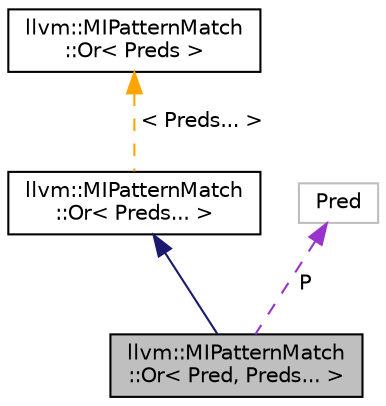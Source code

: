 digraph "llvm::MIPatternMatch::Or&lt; Pred, Preds... &gt;"
{
 // LATEX_PDF_SIZE
  bgcolor="transparent";
  edge [fontname="Helvetica",fontsize="10",labelfontname="Helvetica",labelfontsize="10"];
  node [fontname="Helvetica",fontsize="10",shape=record];
  Node1 [label="llvm::MIPatternMatch\l::Or\< Pred, Preds... \>",height=0.2,width=0.4,color="black", fillcolor="grey75", style="filled", fontcolor="black",tooltip=" "];
  Node2 -> Node1 [dir="back",color="midnightblue",fontsize="10",style="solid",fontname="Helvetica"];
  Node2 [label="llvm::MIPatternMatch\l::Or\< Preds... \>",height=0.2,width=0.4,color="black",URL="$structllvm_1_1MIPatternMatch_1_1Or.html",tooltip=" "];
  Node3 -> Node2 [dir="back",color="orange",fontsize="10",style="dashed",label=" \< Preds... \>" ,fontname="Helvetica"];
  Node3 [label="llvm::MIPatternMatch\l::Or\< Preds \>",height=0.2,width=0.4,color="black",URL="$structllvm_1_1MIPatternMatch_1_1Or.html",tooltip=" "];
  Node4 -> Node1 [dir="back",color="darkorchid3",fontsize="10",style="dashed",label=" P" ,fontname="Helvetica"];
  Node4 [label="Pred",height=0.2,width=0.4,color="grey75",tooltip=" "];
}
